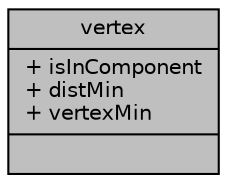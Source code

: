 digraph "vertex"
{
 // LATEX_PDF_SIZE
  edge [fontname="Helvetica",fontsize="10",labelfontname="Helvetica",labelfontsize="10"];
  node [fontname="Helvetica",fontsize="10",shape=record];
  Node1 [label="{vertex\n|+ isInComponent\l+ distMin\l+ vertexMin\l|}",height=0.2,width=0.4,color="black", fillcolor="grey75", style="filled", fontcolor="black",tooltip="structure représentant un sommet pour la fonction minimumSpanningTree"];
}
